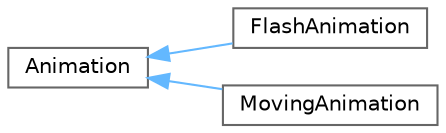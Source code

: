 digraph "Graphical Class Hierarchy"
{
 // LATEX_PDF_SIZE
  bgcolor="transparent";
  edge [fontname=Helvetica,fontsize=10,labelfontname=Helvetica,labelfontsize=10];
  node [fontname=Helvetica,fontsize=10,shape=box,height=0.2,width=0.4];
  rankdir="LR";
  Node0 [id="Node000000",label="Animation",height=0.2,width=0.4,color="grey40", fillcolor="white", style="filled",URL="$structAnimation.html",tooltip=" "];
  Node0 -> Node1 [id="edge1_Node000000_Node000001",dir="back",color="steelblue1",style="solid",tooltip=" "];
  Node1 [id="Node000001",label="FlashAnimation",height=0.2,width=0.4,color="grey40", fillcolor="white", style="filled",URL="$structFlashAnimation.html",tooltip=" "];
  Node0 -> Node2 [id="edge2_Node000000_Node000002",dir="back",color="steelblue1",style="solid",tooltip=" "];
  Node2 [id="Node000002",label="MovingAnimation",height=0.2,width=0.4,color="grey40", fillcolor="white", style="filled",URL="$classMovingAnimation.html",tooltip=" "];
}
